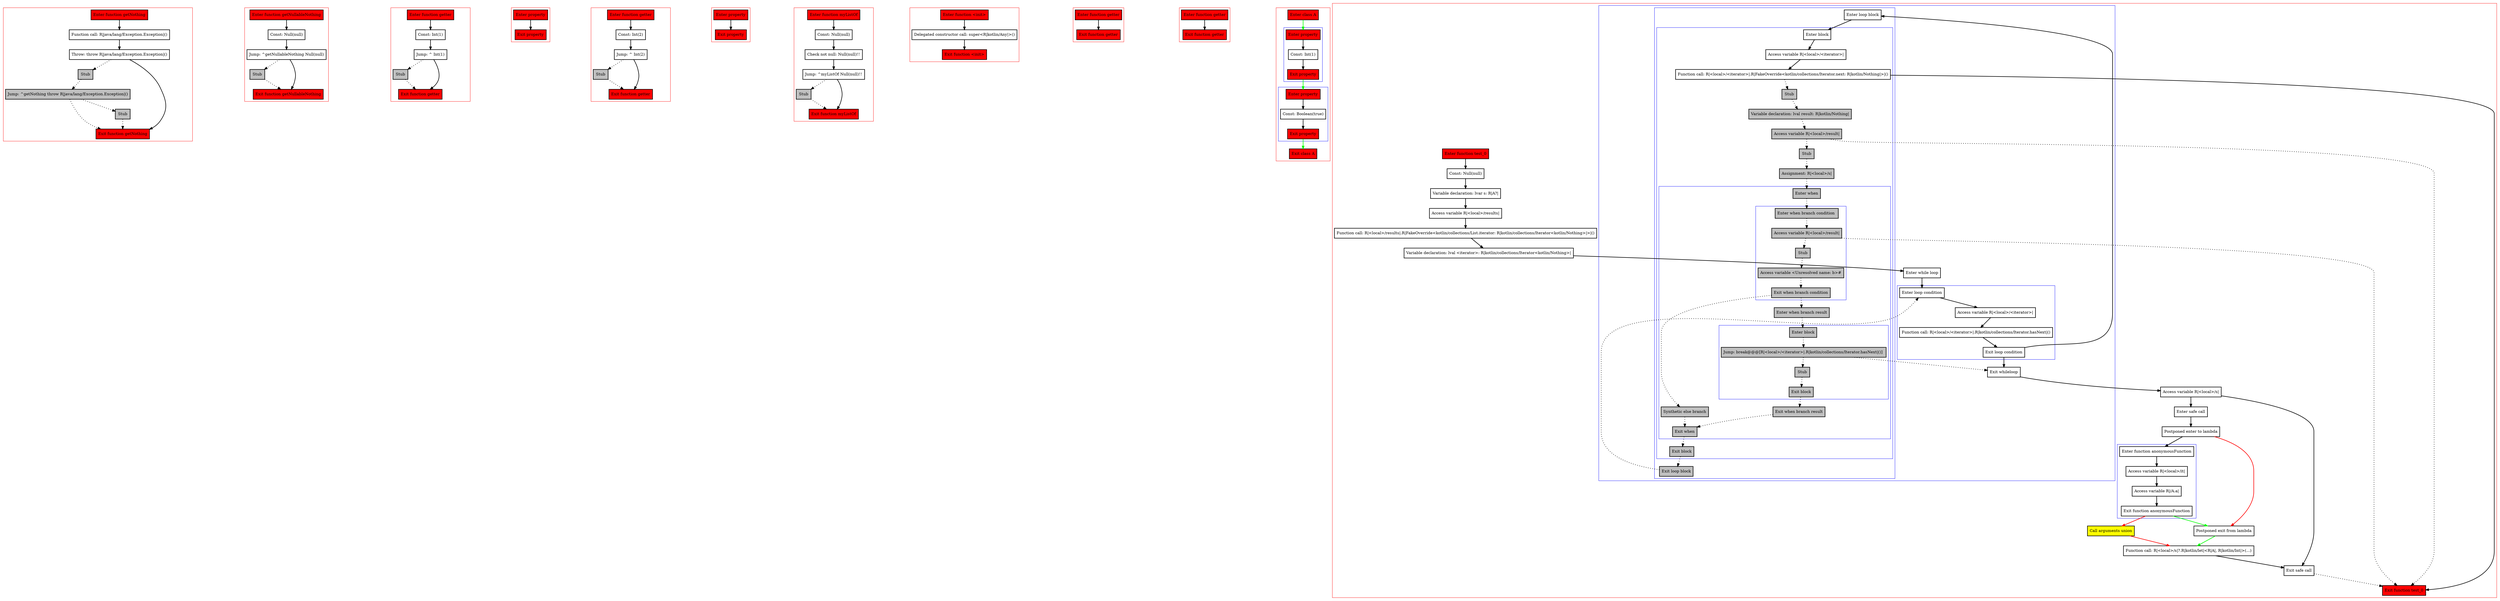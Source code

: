 digraph smartcastToNothing_kt {
    graph [nodesep=3]
    node [shape=box penwidth=2]
    edge [penwidth=2]

    subgraph cluster_0 {
        color=red
        0 [label="Enter function getNothing" style="filled" fillcolor=red];
        2 [label="Function call: R|java/lang/Exception.Exception|()"];
        3 [label="Throw: throw R|java/lang/Exception.Exception|()"];
        4 [label="Stub" style="filled" fillcolor=gray];
        5 [label="Jump: ^getNothing throw R|java/lang/Exception.Exception|()" style="filled" fillcolor=gray];
        6 [label="Stub" style="filled" fillcolor=gray];
        1 [label="Exit function getNothing" style="filled" fillcolor=red];
    }
    0 -> {2};
    2 -> {3};
    3 -> {1};
    3 -> {4} [style=dotted];
    4 -> {5} [style=dotted];
    5 -> {1 6} [style=dotted];
    6 -> {1} [style=dotted];

    subgraph cluster_1 {
        color=red
        7 [label="Enter function getNullableNothing" style="filled" fillcolor=red];
        9 [label="Const: Null(null)"];
        10 [label="Jump: ^getNullableNothing Null(null)"];
        11 [label="Stub" style="filled" fillcolor=gray];
        8 [label="Exit function getNullableNothing" style="filled" fillcolor=red];
    }
    7 -> {9};
    9 -> {10};
    10 -> {8};
    10 -> {11} [style=dotted];
    11 -> {8} [style=dotted];

    subgraph cluster_2 {
        color=red
        12 [label="Enter function getter" style="filled" fillcolor=red];
        14 [label="Const: Int(1)"];
        15 [label="Jump: ^ Int(1)"];
        16 [label="Stub" style="filled" fillcolor=gray];
        13 [label="Exit function getter" style="filled" fillcolor=red];
    }
    12 -> {14};
    14 -> {15};
    15 -> {13};
    15 -> {16} [style=dotted];
    16 -> {13} [style=dotted];

    subgraph cluster_3 {
        color=red
        17 [label="Enter property" style="filled" fillcolor=red];
        18 [label="Exit property" style="filled" fillcolor=red];
    }
    17 -> {18};

    subgraph cluster_4 {
        color=red
        19 [label="Enter function getter" style="filled" fillcolor=red];
        21 [label="Const: Int(2)"];
        22 [label="Jump: ^ Int(2)"];
        23 [label="Stub" style="filled" fillcolor=gray];
        20 [label="Exit function getter" style="filled" fillcolor=red];
    }
    19 -> {21};
    21 -> {22};
    22 -> {20};
    22 -> {23} [style=dotted];
    23 -> {20} [style=dotted];

    subgraph cluster_5 {
        color=red
        24 [label="Enter property" style="filled" fillcolor=red];
        25 [label="Exit property" style="filled" fillcolor=red];
    }
    24 -> {25};

    subgraph cluster_6 {
        color=red
        26 [label="Enter function myListOf" style="filled" fillcolor=red];
        28 [label="Const: Null(null)"];
        29 [label="Check not null: Null(null)!!"];
        30 [label="Jump: ^myListOf Null(null)!!"];
        31 [label="Stub" style="filled" fillcolor=gray];
        27 [label="Exit function myListOf" style="filled" fillcolor=red];
    }
    26 -> {28};
    28 -> {29};
    29 -> {30};
    30 -> {27};
    30 -> {31} [style=dotted];
    31 -> {27} [style=dotted];

    subgraph cluster_7 {
        color=red
        32 [label="Enter function <init>" style="filled" fillcolor=red];
        34 [label="Delegated constructor call: super<R|kotlin/Any|>()"];
        33 [label="Exit function <init>" style="filled" fillcolor=red];
    }
    32 -> {34};
    34 -> {33};

    subgraph cluster_8 {
        color=red
        35 [label="Enter function getter" style="filled" fillcolor=red];
        36 [label="Exit function getter" style="filled" fillcolor=red];
    }
    35 -> {36};

    subgraph cluster_9 {
        color=red
        40 [label="Enter function getter" style="filled" fillcolor=red];
        41 [label="Exit function getter" style="filled" fillcolor=red];
    }
    40 -> {41};

    subgraph cluster_10 {
        color=red
        45 [label="Enter class A" style="filled" fillcolor=red];
        subgraph cluster_11 {
            color=blue
            37 [label="Enter property" style="filled" fillcolor=red];
            39 [label="Const: Int(1)"];
            38 [label="Exit property" style="filled" fillcolor=red];
        }
        subgraph cluster_12 {
            color=blue
            42 [label="Enter property" style="filled" fillcolor=red];
            44 [label="Const: Boolean(true)"];
            43 [label="Exit property" style="filled" fillcolor=red];
        }
        46 [label="Exit class A" style="filled" fillcolor=red];
    }
    45 -> {37} [color=green];
    37 -> {39};
    38 -> {42} [color=green];
    39 -> {38};
    42 -> {44};
    43 -> {46} [color=green];
    44 -> {43};

    subgraph cluster_13 {
        color=red
        47 [label="Enter function test_0" style="filled" fillcolor=red];
        49 [label="Const: Null(null)"];
        50 [label="Variable declaration: lvar s: R|A?|"];
        51 [label="Access variable R|<local>/results|"];
        52 [label="Function call: R|<local>/results|.R|FakeOverride<kotlin/collections/List.iterator: R|kotlin/collections/Iterator<kotlin/Nothing>|>|()"];
        53 [label="Variable declaration: lval <iterator>: R|kotlin/collections/Iterator<kotlin/Nothing>|"];
        subgraph cluster_14 {
            color=blue
            54 [label="Enter while loop"];
            subgraph cluster_15 {
                color=blue
                56 [label="Enter loop condition"];
                57 [label="Access variable R|<local>/<iterator>|"];
                58 [label="Function call: R|<local>/<iterator>|.R|kotlin/collections/Iterator.hasNext|()"];
                59 [label="Exit loop condition"];
            }
            subgraph cluster_16 {
                color=blue
                60 [label="Enter loop block"];
                subgraph cluster_17 {
                    color=blue
                    61 [label="Enter block"];
                    62 [label="Access variable R|<local>/<iterator>|"];
                    63 [label="Function call: R|<local>/<iterator>|.R|FakeOverride<kotlin/collections/Iterator.next: R|kotlin/Nothing|>|()"];
                    64 [label="Stub" style="filled" fillcolor=gray];
                    65 [label="Variable declaration: lval result: R|kotlin/Nothing|" style="filled" fillcolor=gray];
                    66 [label="Access variable R|<local>/result|" style="filled" fillcolor=gray];
                    67 [label="Stub" style="filled" fillcolor=gray];
                    68 [label="Assignment: R|<local>/s|" style="filled" fillcolor=gray];
                    subgraph cluster_18 {
                        color=blue
                        69 [label="Enter when" style="filled" fillcolor=gray];
                        subgraph cluster_19 {
                            color=blue
                            71 [label="Enter when branch condition " style="filled" fillcolor=gray];
                            72 [label="Access variable R|<local>/result|" style="filled" fillcolor=gray];
                            73 [label="Stub" style="filled" fillcolor=gray];
                            74 [label="Access variable <Unresolved name: b>#" style="filled" fillcolor=gray];
                            75 [label="Exit when branch condition" style="filled" fillcolor=gray];
                        }
                        82 [label="Synthetic else branch" style="filled" fillcolor=gray];
                        76 [label="Enter when branch result" style="filled" fillcolor=gray];
                        subgraph cluster_20 {
                            color=blue
                            77 [label="Enter block" style="filled" fillcolor=gray];
                            78 [label="Jump: break@@@[R|<local>/<iterator>|.R|kotlin/collections/Iterator.hasNext|()] " style="filled" fillcolor=gray];
                            79 [label="Stub" style="filled" fillcolor=gray];
                            80 [label="Exit block" style="filled" fillcolor=gray];
                        }
                        81 [label="Exit when branch result" style="filled" fillcolor=gray];
                        70 [label="Exit when" style="filled" fillcolor=gray];
                    }
                    83 [label="Exit block" style="filled" fillcolor=gray];
                }
                84 [label="Exit loop block" style="filled" fillcolor=gray];
            }
            55 [label="Exit whileloop"];
        }
        85 [label="Access variable R|<local>/s|"];
        86 [label="Enter safe call"];
        88 [label="Postponed enter to lambda"];
        subgraph cluster_21 {
            color=blue
            90 [label="Enter function anonymousFunction"];
            92 [label="Access variable R|<local>/it|"];
            93 [label="Access variable R|/A.a|"];
            91 [label="Exit function anonymousFunction"];
        }
        95 [label="Call arguments union" style="filled" fillcolor=yellow];
        89 [label="Postponed exit from lambda"];
        94 [label="Function call: R|<local>/s|?.R|kotlin/let|<R|A|, R|kotlin/Int|>(...)"];
        87 [label="Exit safe call"];
        48 [label="Exit function test_0" style="filled" fillcolor=red];
    }
    47 -> {49};
    49 -> {50};
    50 -> {51};
    51 -> {52};
    52 -> {53};
    53 -> {54};
    54 -> {56};
    55 -> {85};
    56 -> {57};
    57 -> {58};
    58 -> {59};
    59 -> {55 60};
    60 -> {61};
    61 -> {62};
    62 -> {63};
    63 -> {48};
    63 -> {64} [style=dotted];
    64 -> {65} [style=dotted];
    65 -> {66} [style=dotted];
    66 -> {48 67} [style=dotted];
    67 -> {68} [style=dotted];
    68 -> {69} [style=dotted];
    69 -> {71} [style=dotted];
    70 -> {83} [style=dotted];
    71 -> {72} [style=dotted];
    72 -> {48 73} [style=dotted];
    73 -> {74} [style=dotted];
    74 -> {75} [style=dotted];
    75 -> {76 82} [style=dotted];
    76 -> {77} [style=dotted];
    77 -> {78} [style=dotted];
    78 -> {55 79} [style=dotted];
    79 -> {80} [style=dotted];
    80 -> {81} [style=dotted];
    81 -> {70} [style=dotted];
    82 -> {70} [style=dotted];
    83 -> {84} [style=dotted];
    84 -> {56} [style=dotted];
    85 -> {86 87};
    86 -> {88};
    87 -> {48} [style=dotted];
    88 -> {90};
    88 -> {89} [color=red];
    89 -> {94} [color=green];
    90 -> {92};
    91 -> {89} [color=green];
    91 -> {95} [color=red];
    92 -> {93};
    93 -> {91};
    94 -> {87};
    95 -> {94} [color=red];

}
